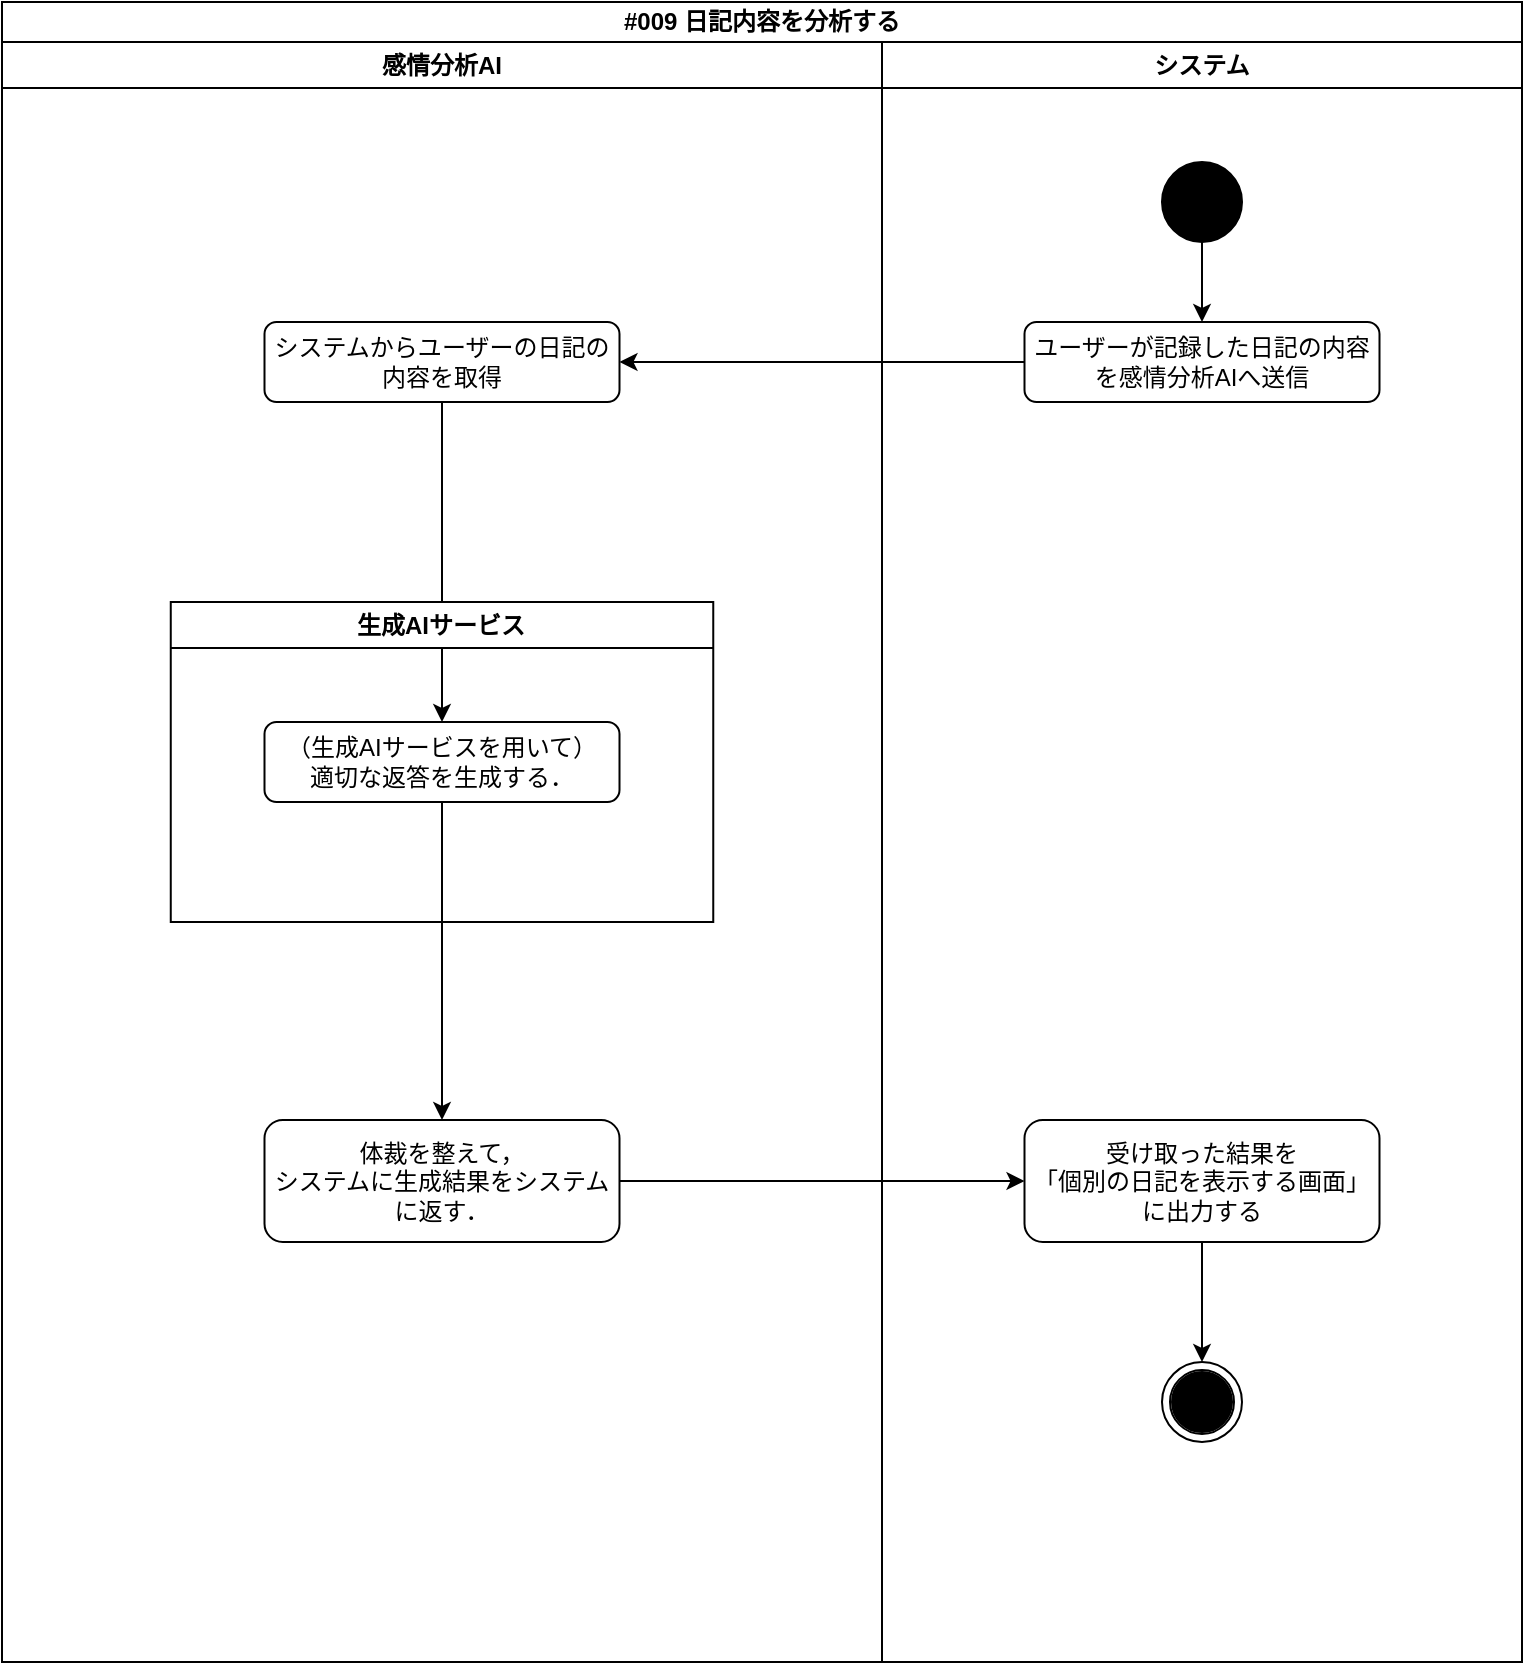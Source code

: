 <mxfile scale="10" border="10">
    <diagram id="PJhBvZbjIUu8iOUgB9s-" name="ページ1">
        <mxGraphModel dx="1296" dy="925" grid="1" gridSize="10" guides="1" tooltips="1" connect="1" arrows="1" fold="1" page="1" pageScale="1" pageWidth="827" pageHeight="1169" background="#ffffff" math="0" shadow="0">
            <root>
                <mxCell id="0"/>
                <mxCell id="1" parent="0"/>
                <mxCell id="42" value="#009 日記内容を分析する" style="swimlane;whiteSpace=wrap;html=1;swimlaneLine=1;startSize=20;rounded=0;" parent="1" vertex="1">
                    <mxGeometry x="40" y="40" width="760" height="830" as="geometry"/>
                </mxCell>
                <mxCell id="47" value="感情分析AI" style="swimlane;whiteSpace=wrap;html=1;" parent="42" vertex="1">
                    <mxGeometry y="20" width="440" height="810" as="geometry">
                        <mxRectangle y="20" width="90" height="30" as="alternateBounds"/>
                    </mxGeometry>
                </mxCell>
                <mxCell id="104" style="edgeStyle=orthogonalEdgeStyle;rounded=0;html=1;exitX=0.5;exitY=1;exitDx=0;exitDy=0;entryX=0.5;entryY=0;entryDx=0;entryDy=0;" parent="47" source="101" target="103" edge="1">
                    <mxGeometry relative="1" as="geometry"/>
                </mxCell>
                <mxCell id="101" value="システムからユーザーの日記の内容を取得" style="rounded=1;whiteSpace=wrap;html=1;fillColor=none;" parent="47" vertex="1">
                    <mxGeometry x="131.25" y="140" width="177.5" height="40" as="geometry"/>
                </mxCell>
                <mxCell id="106" style="edgeStyle=orthogonalEdgeStyle;rounded=0;html=1;exitX=0.5;exitY=1;exitDx=0;exitDy=0;entryX=0.5;entryY=0;entryDx=0;entryDy=0;" parent="47" source="103" target="105" edge="1">
                    <mxGeometry relative="1" as="geometry"/>
                </mxCell>
                <mxCell id="103" value="（生成AIサービスを用いて）&lt;br&gt;適切な返答を生成する．" style="rounded=1;whiteSpace=wrap;html=1;fillColor=none;" parent="47" vertex="1">
                    <mxGeometry x="131.25" y="340" width="177.5" height="40" as="geometry"/>
                </mxCell>
                <mxCell id="105" value="体裁を整えて，&lt;br&gt;システムに生成結果をシステムに返す．" style="rounded=1;whiteSpace=wrap;html=1;fillColor=none;" parent="47" vertex="1">
                    <mxGeometry x="131.25" y="539" width="177.5" height="61" as="geometry"/>
                </mxCell>
                <mxCell id="110" value="生成AIサービス" style="swimlane;whiteSpace=wrap;html=1;" parent="47" vertex="1">
                    <mxGeometry x="84.38" y="280" width="271.25" height="160" as="geometry"/>
                </mxCell>
                <mxCell id="48" value="システム" style="swimlane;whiteSpace=wrap;html=1;" parent="42" vertex="1">
                    <mxGeometry x="440" y="20" width="320" height="810" as="geometry">
                        <mxRectangle x="320" y="20" width="90" height="30" as="alternateBounds"/>
                    </mxGeometry>
                </mxCell>
                <mxCell id="76" style="edgeStyle=orthogonalEdgeStyle;html=1;exitX=1;exitY=0.5;exitDx=0;exitDy=0;fontColor=#000000;rounded=0;" parent="48" edge="1">
                    <mxGeometry relative="1" as="geometry">
                        <mxPoint x="305" y="325" as="sourcePoint"/>
                    </mxGeometry>
                </mxCell>
                <mxCell id="100" style="edgeStyle=orthogonalEdgeStyle;html=1;exitX=0.5;exitY=1;exitDx=0;exitDy=0;entryX=0.5;entryY=0;entryDx=0;entryDy=0;rounded=0;" parent="48" source="49" target="97" edge="1">
                    <mxGeometry relative="1" as="geometry"/>
                </mxCell>
                <mxCell id="49" value="" style="ellipse;whiteSpace=wrap;html=1;aspect=fixed;fillColor=#000000;" parent="48" vertex="1">
                    <mxGeometry x="140" y="60" width="40" height="40" as="geometry"/>
                </mxCell>
                <mxCell id="97" value="ユーザーが記録した日記の内容を感情分析AIへ送信" style="rounded=1;whiteSpace=wrap;html=1;fillColor=none;" parent="48" vertex="1">
                    <mxGeometry x="71.25" y="140" width="177.5" height="40" as="geometry"/>
                </mxCell>
                <mxCell id="111" style="edgeStyle=orthogonalEdgeStyle;rounded=0;html=1;exitX=0.5;exitY=1;exitDx=0;exitDy=0;entryX=0.5;entryY=0;entryDx=0;entryDy=0;" parent="48" source="108" target="98" edge="1">
                    <mxGeometry relative="1" as="geometry"/>
                </mxCell>
                <mxCell id="108" value="受け取った結果を&lt;br&gt;「個別の日記を表示する画面」に出力する" style="rounded=1;whiteSpace=wrap;html=1;fillColor=none;" parent="48" vertex="1">
                    <mxGeometry x="71.25" y="539" width="177.5" height="61" as="geometry"/>
                </mxCell>
                <mxCell id="99" value="" style="group" parent="48" vertex="1" connectable="0">
                    <mxGeometry x="140" y="660" width="40" height="40" as="geometry"/>
                </mxCell>
                <mxCell id="68" value="" style="ellipse;whiteSpace=wrap;html=1;aspect=fixed;fillColor=#000000;" parent="99" vertex="1">
                    <mxGeometry x="5.004" y="5" width="30" height="30" as="geometry"/>
                </mxCell>
                <mxCell id="98" value="" style="ellipse;shape=doubleEllipse;whiteSpace=wrap;html=1;aspect=fixed;rounded=0;fillColor=none;" parent="99" vertex="1">
                    <mxGeometry width="40" height="40" as="geometry"/>
                </mxCell>
                <mxCell id="102" style="edgeStyle=orthogonalEdgeStyle;rounded=0;html=1;exitX=0;exitY=0.5;exitDx=0;exitDy=0;entryX=1;entryY=0.5;entryDx=0;entryDy=0;" parent="42" source="97" target="101" edge="1">
                    <mxGeometry relative="1" as="geometry"/>
                </mxCell>
                <mxCell id="109" style="edgeStyle=orthogonalEdgeStyle;rounded=0;html=1;exitX=1;exitY=0.5;exitDx=0;exitDy=0;entryX=0;entryY=0.5;entryDx=0;entryDy=0;" parent="42" source="105" target="108" edge="1">
                    <mxGeometry relative="1" as="geometry"/>
                </mxCell>
            </root>
        </mxGraphModel>
    </diagram>
</mxfile>